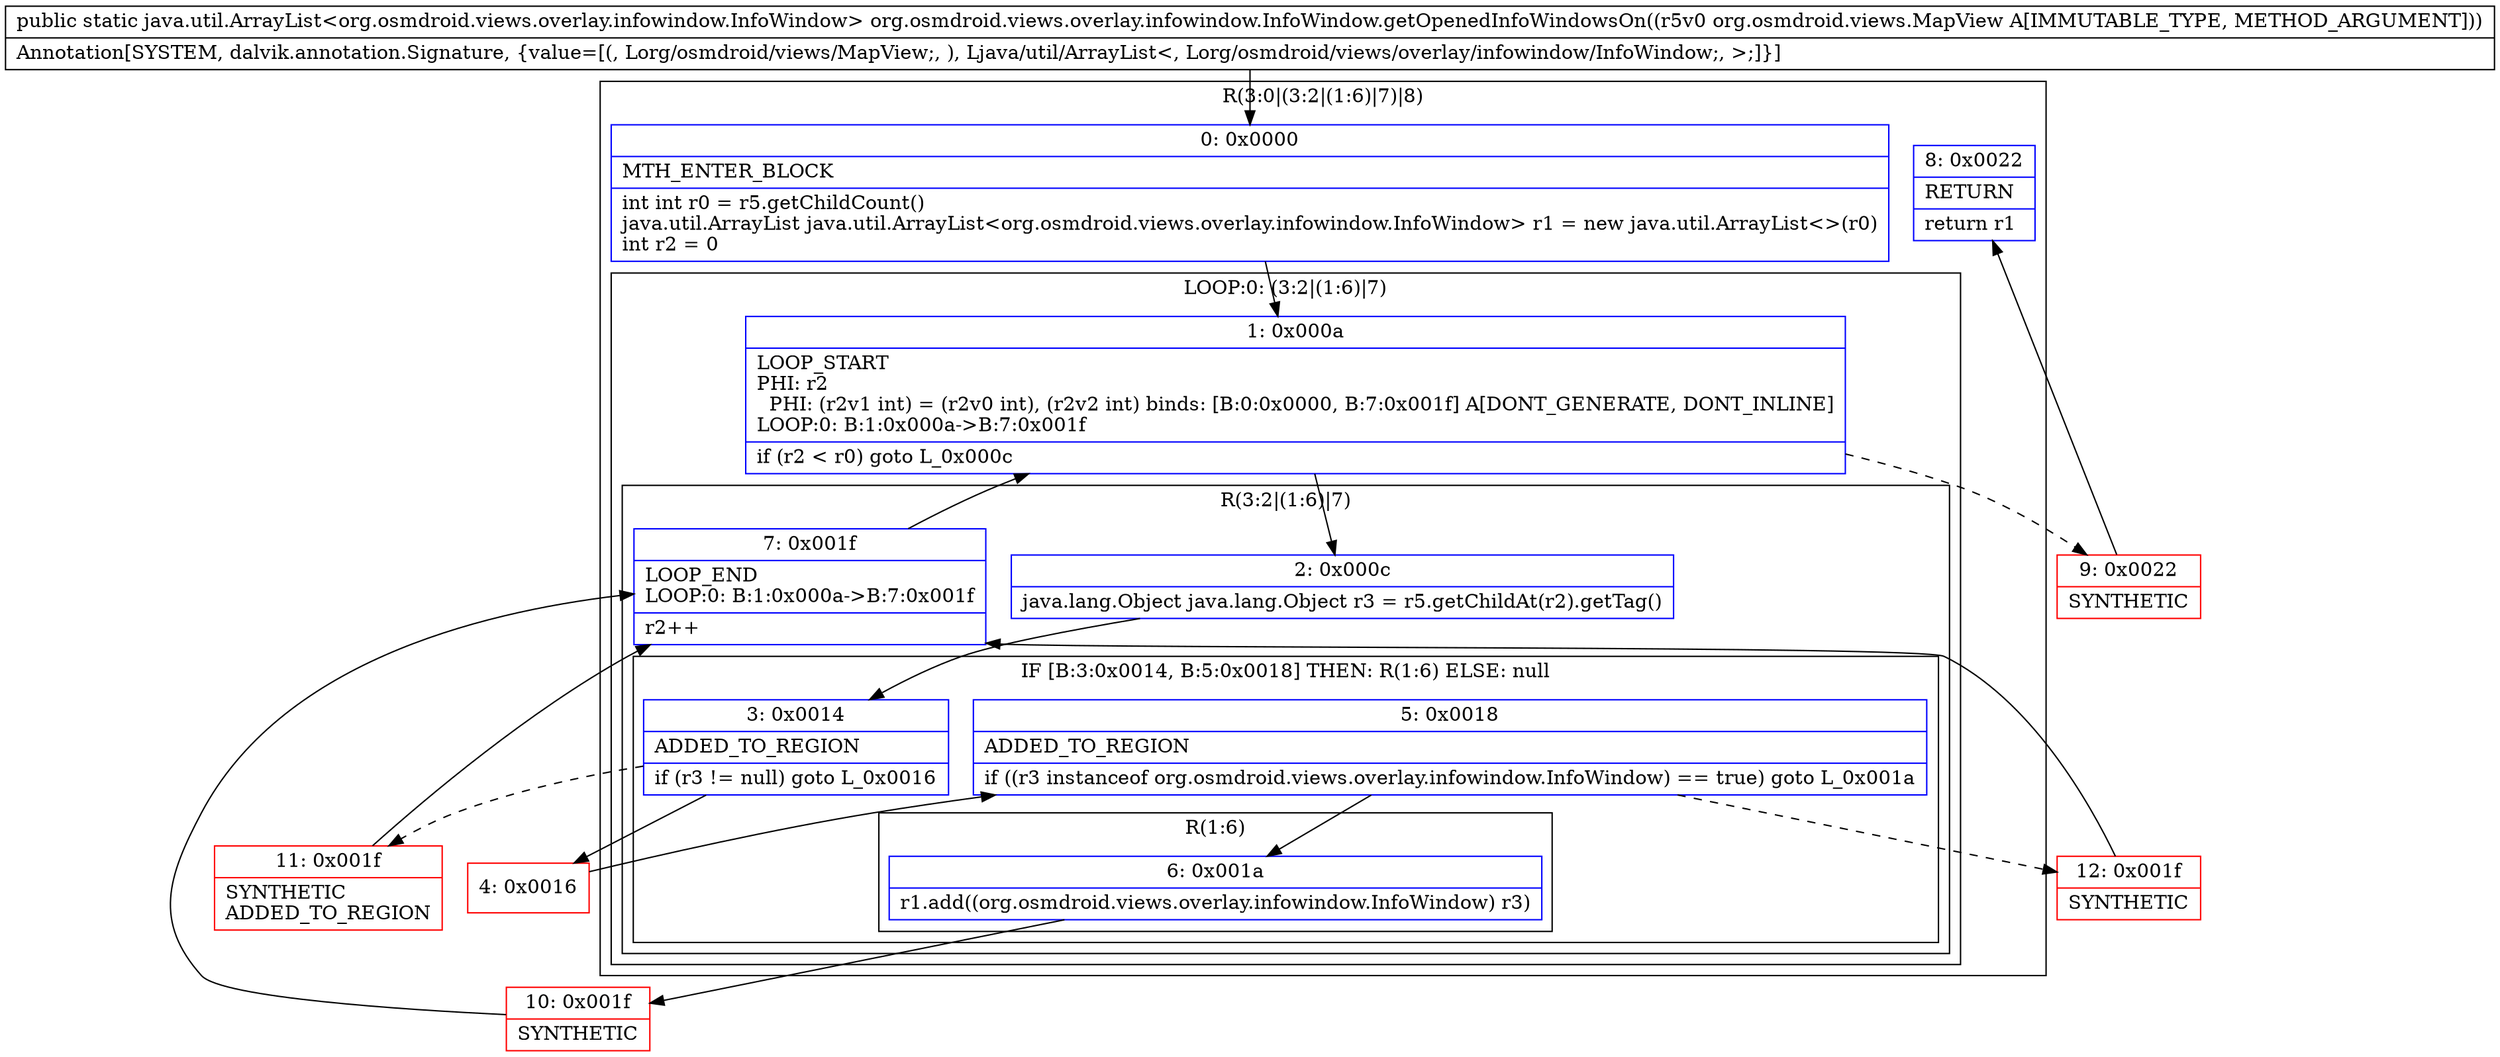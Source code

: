 digraph "CFG fororg.osmdroid.views.overlay.infowindow.InfoWindow.getOpenedInfoWindowsOn(Lorg\/osmdroid\/views\/MapView;)Ljava\/util\/ArrayList;" {
subgraph cluster_Region_924953511 {
label = "R(3:0|(3:2|(1:6)|7)|8)";
node [shape=record,color=blue];
Node_0 [shape=record,label="{0\:\ 0x0000|MTH_ENTER_BLOCK\l|int int r0 = r5.getChildCount()\ljava.util.ArrayList java.util.ArrayList\<org.osmdroid.views.overlay.infowindow.InfoWindow\> r1 = new java.util.ArrayList\<\>(r0)\lint r2 = 0\l}"];
subgraph cluster_LoopRegion_490335888 {
label = "LOOP:0: (3:2|(1:6)|7)";
node [shape=record,color=blue];
Node_1 [shape=record,label="{1\:\ 0x000a|LOOP_START\lPHI: r2 \l  PHI: (r2v1 int) = (r2v0 int), (r2v2 int) binds: [B:0:0x0000, B:7:0x001f] A[DONT_GENERATE, DONT_INLINE]\lLOOP:0: B:1:0x000a\-\>B:7:0x001f\l|if (r2 \< r0) goto L_0x000c\l}"];
subgraph cluster_Region_676245391 {
label = "R(3:2|(1:6)|7)";
node [shape=record,color=blue];
Node_2 [shape=record,label="{2\:\ 0x000c|java.lang.Object java.lang.Object r3 = r5.getChildAt(r2).getTag()\l}"];
subgraph cluster_IfRegion_310920626 {
label = "IF [B:3:0x0014, B:5:0x0018] THEN: R(1:6) ELSE: null";
node [shape=record,color=blue];
Node_3 [shape=record,label="{3\:\ 0x0014|ADDED_TO_REGION\l|if (r3 != null) goto L_0x0016\l}"];
Node_5 [shape=record,label="{5\:\ 0x0018|ADDED_TO_REGION\l|if ((r3 instanceof org.osmdroid.views.overlay.infowindow.InfoWindow) == true) goto L_0x001a\l}"];
subgraph cluster_Region_1895597477 {
label = "R(1:6)";
node [shape=record,color=blue];
Node_6 [shape=record,label="{6\:\ 0x001a|r1.add((org.osmdroid.views.overlay.infowindow.InfoWindow) r3)\l}"];
}
}
Node_7 [shape=record,label="{7\:\ 0x001f|LOOP_END\lLOOP:0: B:1:0x000a\-\>B:7:0x001f\l|r2++\l}"];
}
}
Node_8 [shape=record,label="{8\:\ 0x0022|RETURN\l|return r1\l}"];
}
Node_4 [shape=record,color=red,label="{4\:\ 0x0016}"];
Node_9 [shape=record,color=red,label="{9\:\ 0x0022|SYNTHETIC\l}"];
Node_10 [shape=record,color=red,label="{10\:\ 0x001f|SYNTHETIC\l}"];
Node_11 [shape=record,color=red,label="{11\:\ 0x001f|SYNTHETIC\lADDED_TO_REGION\l}"];
Node_12 [shape=record,color=red,label="{12\:\ 0x001f|SYNTHETIC\l}"];
MethodNode[shape=record,label="{public static java.util.ArrayList\<org.osmdroid.views.overlay.infowindow.InfoWindow\> org.osmdroid.views.overlay.infowindow.InfoWindow.getOpenedInfoWindowsOn((r5v0 org.osmdroid.views.MapView A[IMMUTABLE_TYPE, METHOD_ARGUMENT]))  | Annotation[SYSTEM, dalvik.annotation.Signature, \{value=[(, Lorg\/osmdroid\/views\/MapView;, ), Ljava\/util\/ArrayList\<, Lorg\/osmdroid\/views\/overlay\/infowindow\/InfoWindow;, \>;]\}]\l}"];
MethodNode -> Node_0;
Node_0 -> Node_1;
Node_1 -> Node_2;
Node_1 -> Node_9[style=dashed];
Node_2 -> Node_3;
Node_3 -> Node_4;
Node_3 -> Node_11[style=dashed];
Node_5 -> Node_6;
Node_5 -> Node_12[style=dashed];
Node_6 -> Node_10;
Node_7 -> Node_1;
Node_4 -> Node_5;
Node_9 -> Node_8;
Node_10 -> Node_7;
Node_11 -> Node_7;
Node_12 -> Node_7;
}

